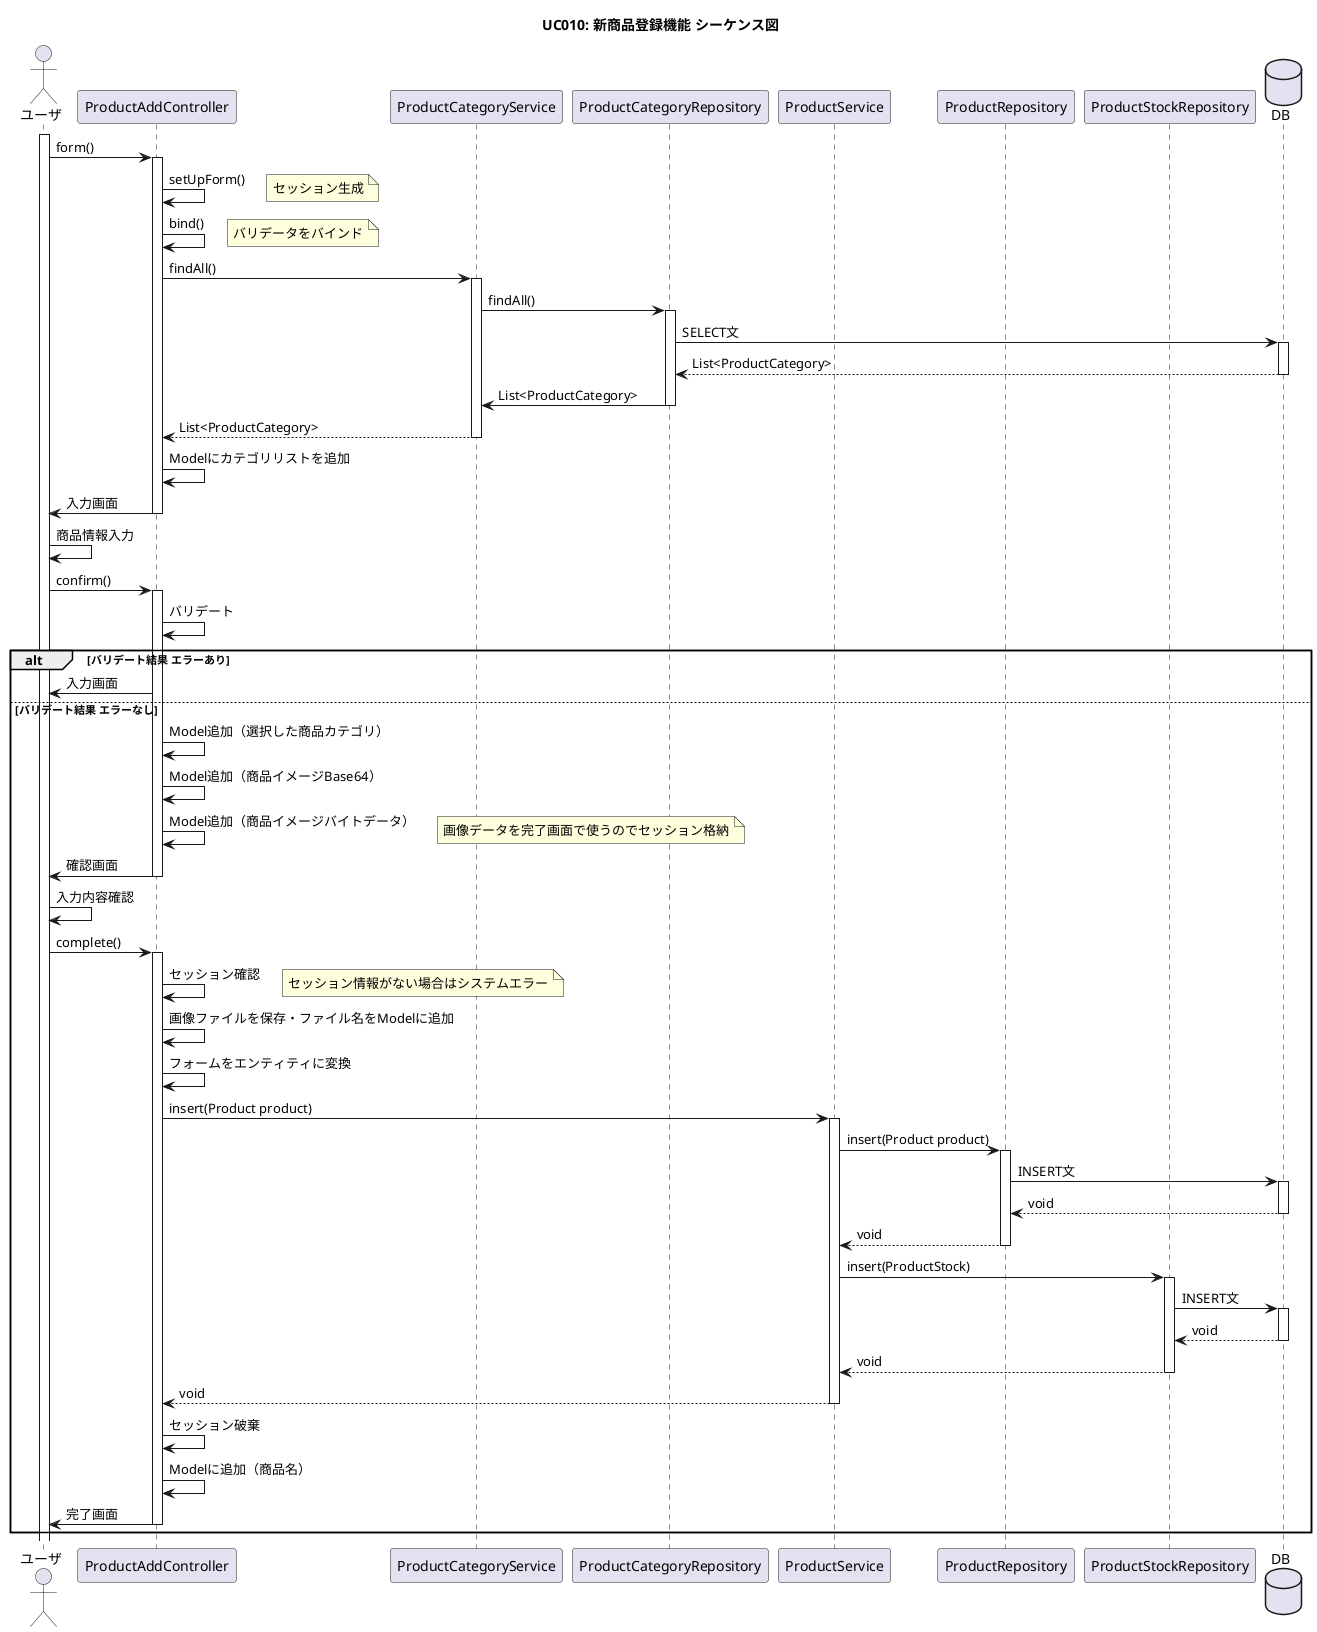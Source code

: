 @startuml

title UC010: 新商品登録機能 シーケンス図

skinparam shadowing false
'hide footbox
actor ユーザ

activate ユーザ

ユーザ -> ProductAddController : form()
activate ProductAddController

ProductAddController -> ProductAddController : setUpForm()
note right: セッション生成

ProductAddController -> ProductAddController : bind()
note right: バリデータをバインド

ProductAddController -> ProductCategoryService : findAll()
activate ProductCategoryService

ProductCategoryService -> ProductCategoryRepository : findAll()
activate ProductCategoryRepository

participant ProductService
participant ProductRepository
participant ProductStockRepository

database DB

ProductCategoryRepository -> DB : SELECT文
activate DB

DB --> ProductCategoryRepository : List<ProductCategory>
deactivate DB

ProductCategoryRepository -> ProductCategoryService : List<ProductCategory>
deactivate ProductCategoryRepository

ProductCategoryService --> ProductAddController : List<ProductCategory>
deactivate ProductCategoryService

ProductAddController -> ProductAddController : Modelにカテゴリリストを追加

ProductAddController -> ユーザ : 入力画面
deactivate ProductAddController

ユーザ -> ユーザ : 商品情報入力

ユーザ -> ProductAddController : confirm()
activate ProductAddController

ProductAddController -> ProductAddController : バリデート

alt バリデート結果 エラーあり
    ProductAddController -> ユーザ : 入力画面
else バリデート結果 エラーなし

    ProductAddController -> ProductAddController : Model追加（選択した商品カテゴリ）
    ProductAddController -> ProductAddController : Model追加（商品イメージBase64）
    ProductAddController -> ProductAddController : Model追加（商品イメージバイトデータ）
    note right: 画像データを完了画面で使うのでセッション格納

    ProductAddController -> ユーザ : 確認画面
    deactivate ProductAddController

    ユーザ -> ユーザ : 入力内容確認

    ユーザ -> ProductAddController : complete()
    activate ProductAddController

    ProductAddController -> ProductAddController : セッション確認
    note right: セッション情報がない場合はシステムエラー

    ProductAddController -> ProductAddController : 画像ファイルを保存・ファイル名をModelに追加

    ProductAddController -> ProductAddController : フォームをエンティティに変換

    ProductAddController -> ProductService : insert(Product product)
    activate ProductService

    ProductService -> ProductRepository : insert(Product product)
    activate ProductRepository

    ProductRepository -> DB : INSERT文

    activate DB

    DB --> ProductRepository : void

    deactivate DB

    ProductRepository --> ProductService : void
    deactivate ProductRepository

    ProductService -> ProductStockRepository : insert(ProductStock)
    activate ProductStockRepository

    ProductStockRepository -> DB : INSERT文
    activate DB

    DB --> ProductStockRepository : void

    deactivate DB

    ProductStockRepository --> ProductService : void
    deactivate ProductStockRepository

    ProductService --> ProductAddController : void
    deactivate ProductService

    ProductAddController -> ProductAddController : セッション破棄

    ProductAddController -> ProductAddController : Modelに追加（商品名）

    ProductAddController -> ユーザ : 完了画面
    deactivate ProductAddController
end

@enduml